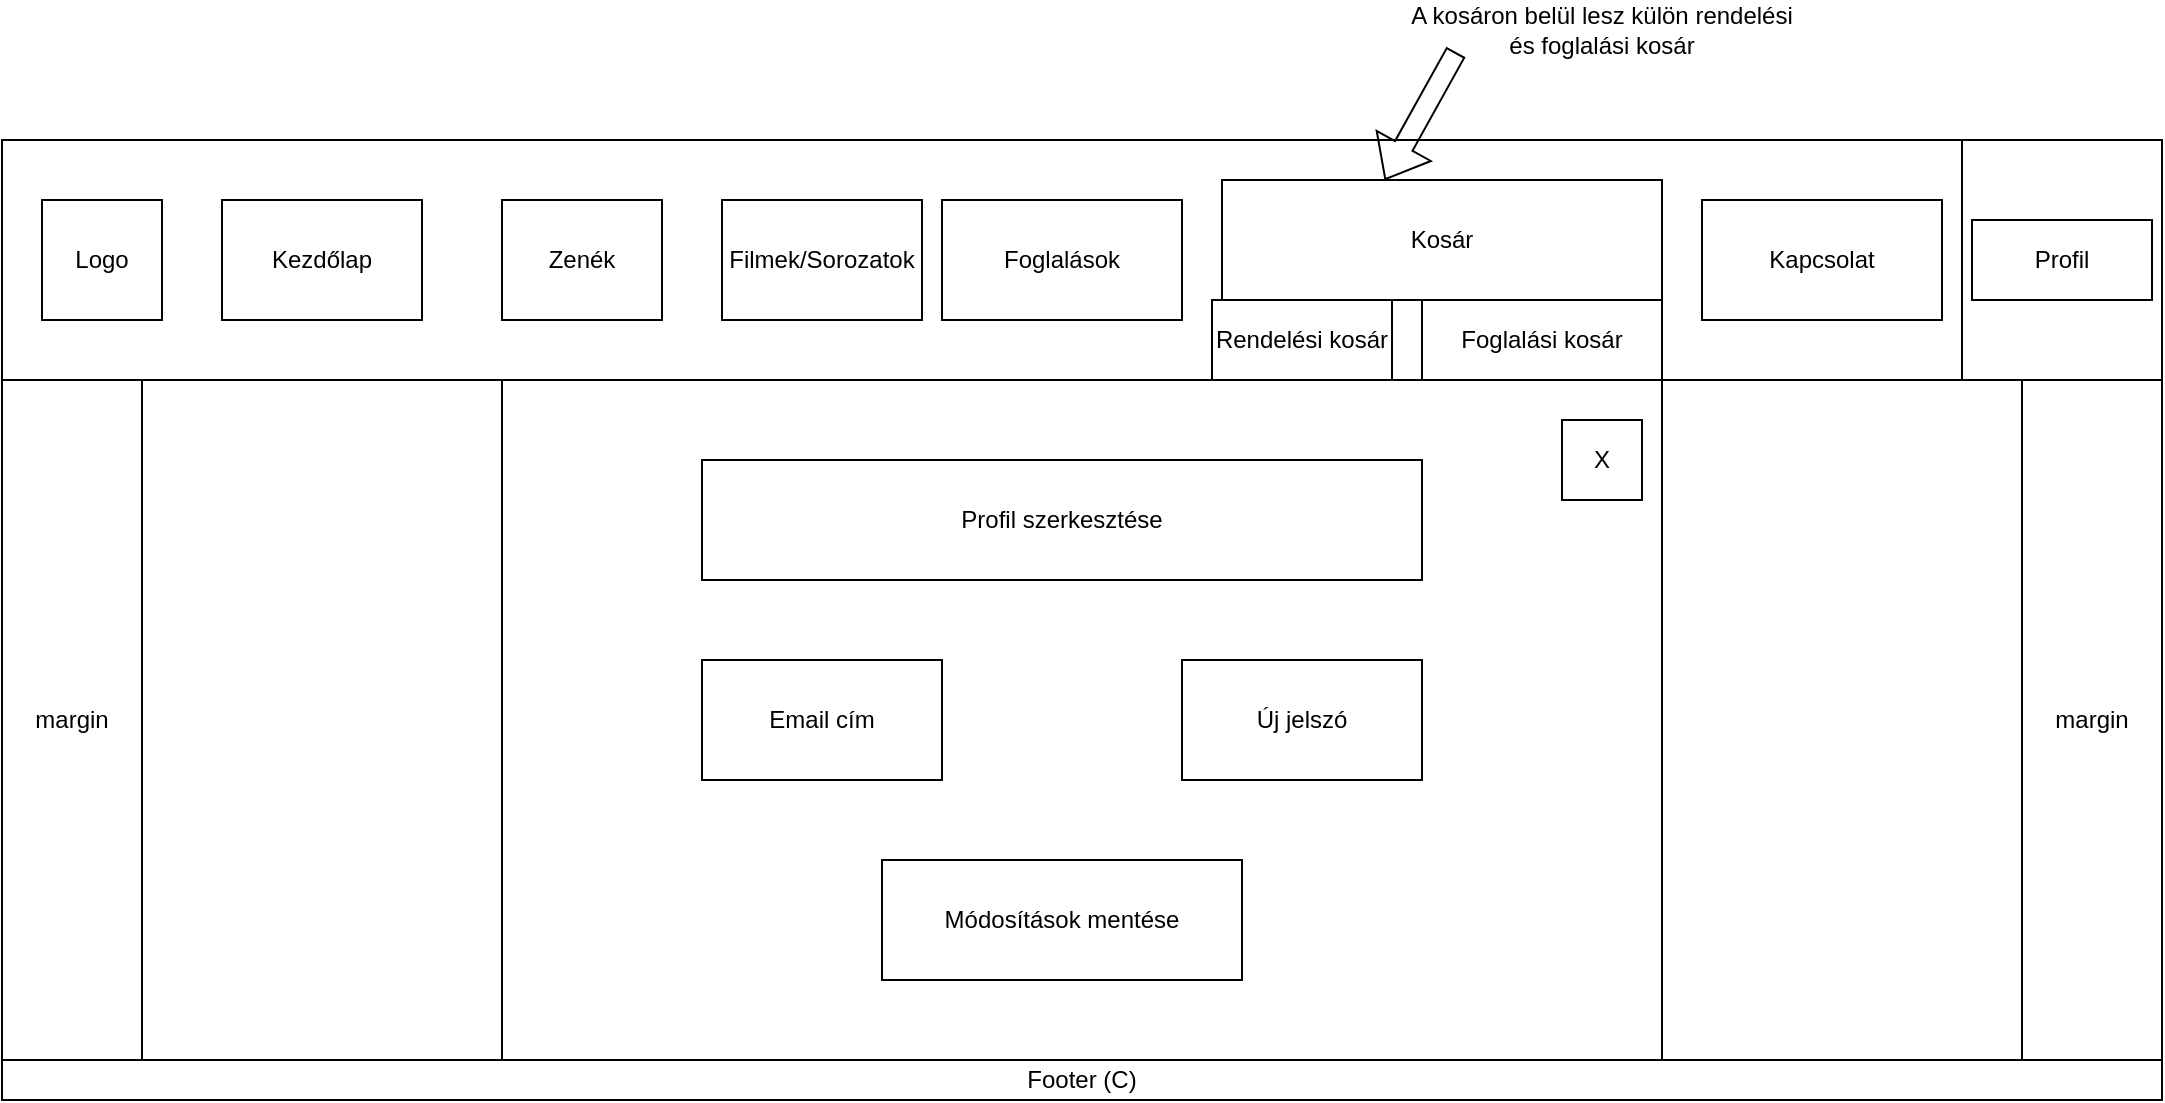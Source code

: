 <mxfile version="26.2.9">
  <diagram name="1 oldal" id="ohfmbEw8cCkdrReCNdVJ">
    <mxGraphModel dx="2612" dy="939" grid="1" gridSize="10" guides="1" tooltips="1" connect="1" arrows="1" fold="1" page="1" pageScale="1" pageWidth="827" pageHeight="1169" math="0" shadow="0">
      <root>
        <mxCell id="0" />
        <mxCell id="1" parent="0" />
        <mxCell id="IHHWrMH8fhH2cyxZNXDR-1203" value="" style="rounded=0;whiteSpace=wrap;html=1;" vertex="1" parent="1">
          <mxGeometry x="-600" y="360" width="1080" height="480" as="geometry" />
        </mxCell>
        <mxCell id="IHHWrMH8fhH2cyxZNXDR-1204" value="" style="rounded=0;whiteSpace=wrap;html=1;" vertex="1" parent="1">
          <mxGeometry x="-600" y="360" width="1080" height="120" as="geometry" />
        </mxCell>
        <mxCell id="IHHWrMH8fhH2cyxZNXDR-1205" style="edgeStyle=orthogonalEdgeStyle;rounded=0;orthogonalLoop=1;jettySize=auto;html=1;exitX=0.5;exitY=0;exitDx=0;exitDy=0;" edge="1" parent="1" source="IHHWrMH8fhH2cyxZNXDR-1206">
          <mxGeometry relative="1" as="geometry">
            <mxPoint x="-60" y="820" as="targetPoint" />
          </mxGeometry>
        </mxCell>
        <mxCell id="IHHWrMH8fhH2cyxZNXDR-1206" value="" style="rounded=0;whiteSpace=wrap;html=1;" vertex="1" parent="1">
          <mxGeometry x="-600" y="820" width="1080" height="20" as="geometry" />
        </mxCell>
        <mxCell id="IHHWrMH8fhH2cyxZNXDR-1207" value="" style="rounded=0;whiteSpace=wrap;html=1;" vertex="1" parent="1">
          <mxGeometry x="380" y="360" width="100" height="120" as="geometry" />
        </mxCell>
        <mxCell id="IHHWrMH8fhH2cyxZNXDR-1208" value="Kezdőlap" style="rounded=0;whiteSpace=wrap;html=1;" vertex="1" parent="1">
          <mxGeometry x="-490" y="390" width="100" height="60" as="geometry" />
        </mxCell>
        <mxCell id="IHHWrMH8fhH2cyxZNXDR-1209" value="" style="rounded=0;whiteSpace=wrap;html=1;" vertex="1" parent="1">
          <mxGeometry x="110" y="420" width="120" height="60" as="geometry" />
        </mxCell>
        <mxCell id="IHHWrMH8fhH2cyxZNXDR-1210" value="Zenék" style="rounded=0;whiteSpace=wrap;html=1;" vertex="1" parent="1">
          <mxGeometry x="-350" y="390" width="80" height="60" as="geometry" />
        </mxCell>
        <mxCell id="IHHWrMH8fhH2cyxZNXDR-1211" value="Rendelési kosár" style="rounded=0;whiteSpace=wrap;html=1;" vertex="1" parent="1">
          <mxGeometry x="5" y="440" width="90" height="40" as="geometry" />
        </mxCell>
        <mxCell id="IHHWrMH8fhH2cyxZNXDR-1212" value="Filmek/Sorozatok" style="rounded=0;whiteSpace=wrap;html=1;" vertex="1" parent="1">
          <mxGeometry x="-240" y="390" width="100" height="60" as="geometry" />
        </mxCell>
        <mxCell id="IHHWrMH8fhH2cyxZNXDR-1213" value="" style="rounded=0;whiteSpace=wrap;html=1;" vertex="1" parent="1">
          <mxGeometry x="-530" y="480" width="940" height="340" as="geometry" />
        </mxCell>
        <mxCell id="IHHWrMH8fhH2cyxZNXDR-1215" value="" style="rounded=0;whiteSpace=wrap;html=1;" vertex="1" parent="1">
          <mxGeometry x="-580" y="390" width="60" height="60" as="geometry" />
        </mxCell>
        <mxCell id="IHHWrMH8fhH2cyxZNXDR-1216" value="&lt;div&gt;Logo&lt;/div&gt;" style="text;html=1;align=center;verticalAlign=middle;whiteSpace=wrap;rounded=0;" vertex="1" parent="1">
          <mxGeometry x="-580" y="390" width="60" height="60" as="geometry" />
        </mxCell>
        <mxCell id="IHHWrMH8fhH2cyxZNXDR-1220" value="Footer (C)" style="text;html=1;align=center;verticalAlign=middle;whiteSpace=wrap;rounded=0;" vertex="1" parent="1">
          <mxGeometry x="-600" y="820" width="1080" height="20" as="geometry" />
        </mxCell>
        <mxCell id="IHHWrMH8fhH2cyxZNXDR-1221" value="margin" style="text;html=1;align=center;verticalAlign=middle;whiteSpace=wrap;rounded=0;" vertex="1" parent="1">
          <mxGeometry x="-600" y="480" width="70" height="340" as="geometry" />
        </mxCell>
        <mxCell id="IHHWrMH8fhH2cyxZNXDR-1222" value="margin" style="text;html=1;align=center;verticalAlign=middle;whiteSpace=wrap;rounded=0;" vertex="1" parent="1">
          <mxGeometry x="410" y="480" width="70" height="340" as="geometry" />
        </mxCell>
        <mxCell id="IHHWrMH8fhH2cyxZNXDR-1223" value="Profil" style="rounded=0;whiteSpace=wrap;html=1;" vertex="1" parent="1">
          <mxGeometry x="385" y="400" width="90" height="40" as="geometry" />
        </mxCell>
        <mxCell id="IHHWrMH8fhH2cyxZNXDR-1224" value="" style="rounded=0;whiteSpace=wrap;html=1;" vertex="1" parent="1">
          <mxGeometry x="250" y="390" width="120" height="60" as="geometry" />
        </mxCell>
        <mxCell id="IHHWrMH8fhH2cyxZNXDR-1225" value="Kapcsolat" style="text;html=1;align=center;verticalAlign=middle;whiteSpace=wrap;rounded=0;" vertex="1" parent="1">
          <mxGeometry x="250" y="390" width="120" height="60" as="geometry" />
        </mxCell>
        <mxCell id="IHHWrMH8fhH2cyxZNXDR-1226" value="Foglalási kosár" style="text;html=1;align=center;verticalAlign=middle;whiteSpace=wrap;rounded=0;" vertex="1" parent="1">
          <mxGeometry x="110" y="430" width="120" height="60" as="geometry" />
        </mxCell>
        <mxCell id="IHHWrMH8fhH2cyxZNXDR-1227" value="Kosár" style="rounded=0;whiteSpace=wrap;html=1;" vertex="1" parent="1">
          <mxGeometry x="10" y="380" width="220" height="60" as="geometry" />
        </mxCell>
        <mxCell id="IHHWrMH8fhH2cyxZNXDR-1228" value="A kosáron belül lesz külön rendelési és foglalási kosár" style="text;html=1;align=center;verticalAlign=middle;whiteSpace=wrap;rounded=0;" vertex="1" parent="1">
          <mxGeometry x="100" y="290" width="200" height="30" as="geometry" />
        </mxCell>
        <mxCell id="IHHWrMH8fhH2cyxZNXDR-1229" value="" style="endArrow=classic;html=1;rounded=0;entryX=0.37;entryY=0;entryDx=0;entryDy=0;shape=flexArrow;entryPerimeter=0;exitX=0.135;exitY=0.867;exitDx=0;exitDy=0;exitPerimeter=0;" edge="1" parent="1" source="IHHWrMH8fhH2cyxZNXDR-1228" target="IHHWrMH8fhH2cyxZNXDR-1227">
          <mxGeometry width="50" height="50" relative="1" as="geometry">
            <mxPoint x="-20" y="340" as="sourcePoint" />
            <mxPoint x="-140" y="420" as="targetPoint" />
          </mxGeometry>
        </mxCell>
        <mxCell id="IHHWrMH8fhH2cyxZNXDR-1230" value="" style="rounded=0;whiteSpace=wrap;html=1;" vertex="1" parent="1">
          <mxGeometry x="-350" y="480" width="580" height="340" as="geometry" />
        </mxCell>
        <mxCell id="IHHWrMH8fhH2cyxZNXDR-1231" value="Profil szerkesztése" style="rounded=0;whiteSpace=wrap;html=1;" vertex="1" parent="1">
          <mxGeometry x="-250" y="520" width="360" height="60" as="geometry" />
        </mxCell>
        <mxCell id="IHHWrMH8fhH2cyxZNXDR-1232" value="X" style="rounded=0;whiteSpace=wrap;html=1;" vertex="1" parent="1">
          <mxGeometry x="180" y="500" width="40" height="40" as="geometry" />
        </mxCell>
        <mxCell id="IHHWrMH8fhH2cyxZNXDR-1233" value="Email cím" style="rounded=0;whiteSpace=wrap;html=1;" vertex="1" parent="1">
          <mxGeometry x="-250" y="620" width="120" height="60" as="geometry" />
        </mxCell>
        <mxCell id="IHHWrMH8fhH2cyxZNXDR-1234" value="Új jelszó" style="rounded=0;whiteSpace=wrap;html=1;" vertex="1" parent="1">
          <mxGeometry x="-10" y="620" width="120" height="60" as="geometry" />
        </mxCell>
        <mxCell id="IHHWrMH8fhH2cyxZNXDR-1235" value="Módosítások mentése" style="rounded=0;whiteSpace=wrap;html=1;" vertex="1" parent="1">
          <mxGeometry x="-160" y="720" width="180" height="60" as="geometry" />
        </mxCell>
        <mxCell id="IHHWrMH8fhH2cyxZNXDR-1236" value="Foglalások" style="rounded=0;whiteSpace=wrap;html=1;" vertex="1" parent="1">
          <mxGeometry x="-130" y="390" width="120" height="60" as="geometry" />
        </mxCell>
      </root>
    </mxGraphModel>
  </diagram>
</mxfile>
